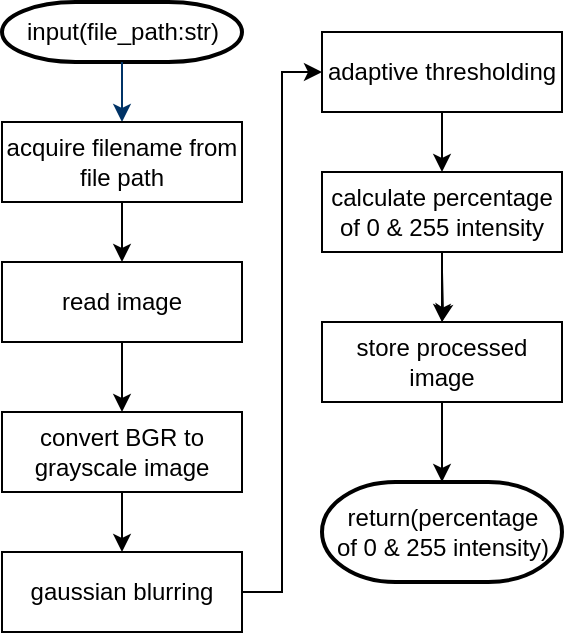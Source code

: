 <mxfile version="21.3.2" type="github">
  <diagram id="6a731a19-8d31-9384-78a2-239565b7b9f0" name="Page-1">
    <mxGraphModel dx="511" dy="599" grid="1" gridSize="10" guides="1" tooltips="1" connect="1" arrows="1" fold="1" page="1" pageScale="1" pageWidth="1169" pageHeight="827" background="none" math="0" shadow="0">
      <root>
        <mxCell id="0" />
        <mxCell id="1" parent="0" />
        <mxCell id="2" value="input(file_path:str)" style="shape=mxgraph.flowchart.terminator;strokeWidth=2;gradientColor=none;gradientDirection=north;fontStyle=0;html=1;" parent="1" vertex="1">
          <mxGeometry x="260" y="50" width="120" height="30" as="geometry" />
        </mxCell>
        <mxCell id="7" style="fontStyle=1;strokeColor=#003366;strokeWidth=1;html=1;entryX=0.5;entryY=0;entryDx=0;entryDy=0;" parent="1" source="2" target="MGm6-nxnrcdxZ3vGSYxh-56" edge="1">
          <mxGeometry relative="1" as="geometry">
            <mxPoint x="320" y="110" as="targetPoint" />
          </mxGeometry>
        </mxCell>
        <mxCell id="MGm6-nxnrcdxZ3vGSYxh-57" style="edgeStyle=orthogonalEdgeStyle;rounded=0;orthogonalLoop=1;jettySize=auto;html=1;exitX=0.5;exitY=1;exitDx=0;exitDy=0;" edge="1" parent="1" source="MGm6-nxnrcdxZ3vGSYxh-56" target="MGm6-nxnrcdxZ3vGSYxh-58">
          <mxGeometry relative="1" as="geometry">
            <mxPoint x="320" y="200" as="targetPoint" />
            <mxPoint x="320.0" y="160" as="sourcePoint" />
          </mxGeometry>
        </mxCell>
        <mxCell id="MGm6-nxnrcdxZ3vGSYxh-56" value="acquire filename from file path" style="rounded=0;whiteSpace=wrap;html=1;" vertex="1" parent="1">
          <mxGeometry x="260" y="110" width="120" height="40" as="geometry" />
        </mxCell>
        <mxCell id="MGm6-nxnrcdxZ3vGSYxh-60" value="" style="edgeStyle=orthogonalEdgeStyle;rounded=0;orthogonalLoop=1;jettySize=auto;html=1;exitX=0.5;exitY=1;exitDx=0;exitDy=0;" edge="1" parent="1" source="MGm6-nxnrcdxZ3vGSYxh-58" target="MGm6-nxnrcdxZ3vGSYxh-59">
          <mxGeometry relative="1" as="geometry">
            <mxPoint x="320.0" y="235" as="sourcePoint" />
          </mxGeometry>
        </mxCell>
        <mxCell id="MGm6-nxnrcdxZ3vGSYxh-58" value="read image" style="rounded=0;whiteSpace=wrap;html=1;" vertex="1" parent="1">
          <mxGeometry x="260" y="180" width="120" height="40" as="geometry" />
        </mxCell>
        <mxCell id="MGm6-nxnrcdxZ3vGSYxh-62" value="" style="edgeStyle=orthogonalEdgeStyle;rounded=0;orthogonalLoop=1;jettySize=auto;html=1;exitX=0.5;exitY=1;exitDx=0;exitDy=0;" edge="1" parent="1" source="MGm6-nxnrcdxZ3vGSYxh-59" target="MGm6-nxnrcdxZ3vGSYxh-61">
          <mxGeometry relative="1" as="geometry">
            <mxPoint x="320.0" y="305" as="sourcePoint" />
          </mxGeometry>
        </mxCell>
        <mxCell id="MGm6-nxnrcdxZ3vGSYxh-59" value="convert BGR to grayscale image" style="rounded=0;whiteSpace=wrap;html=1;" vertex="1" parent="1">
          <mxGeometry x="260" y="255" width="120" height="40" as="geometry" />
        </mxCell>
        <mxCell id="MGm6-nxnrcdxZ3vGSYxh-64" value="" style="edgeStyle=orthogonalEdgeStyle;rounded=0;orthogonalLoop=1;jettySize=auto;html=1;exitX=1;exitY=0.5;exitDx=0;exitDy=0;" edge="1" parent="1" source="MGm6-nxnrcdxZ3vGSYxh-61" target="MGm6-nxnrcdxZ3vGSYxh-63">
          <mxGeometry relative="1" as="geometry">
            <Array as="points">
              <mxPoint x="400" y="345" />
              <mxPoint x="400" y="85" />
            </Array>
          </mxGeometry>
        </mxCell>
        <mxCell id="MGm6-nxnrcdxZ3vGSYxh-61" value="gaussian blurring" style="rounded=0;whiteSpace=wrap;html=1;" vertex="1" parent="1">
          <mxGeometry x="260" y="325" width="120" height="40" as="geometry" />
        </mxCell>
        <mxCell id="MGm6-nxnrcdxZ3vGSYxh-66" value="" style="edgeStyle=orthogonalEdgeStyle;rounded=0;orthogonalLoop=1;jettySize=auto;html=1;exitX=0.5;exitY=1;exitDx=0;exitDy=0;" edge="1" parent="1" source="MGm6-nxnrcdxZ3vGSYxh-63" target="MGm6-nxnrcdxZ3vGSYxh-65">
          <mxGeometry relative="1" as="geometry">
            <mxPoint x="480.0" y="115" as="sourcePoint" />
          </mxGeometry>
        </mxCell>
        <mxCell id="MGm6-nxnrcdxZ3vGSYxh-63" value="adaptive thresholding" style="rounded=0;whiteSpace=wrap;html=1;" vertex="1" parent="1">
          <mxGeometry x="420" y="65" width="120" height="40" as="geometry" />
        </mxCell>
        <mxCell id="MGm6-nxnrcdxZ3vGSYxh-75" value="" style="edgeStyle=orthogonalEdgeStyle;rounded=0;orthogonalLoop=1;jettySize=auto;html=1;" edge="1" parent="1" target="MGm6-nxnrcdxZ3vGSYxh-74">
          <mxGeometry relative="1" as="geometry">
            <mxPoint x="480.0" y="185" as="sourcePoint" />
          </mxGeometry>
        </mxCell>
        <mxCell id="MGm6-nxnrcdxZ3vGSYxh-77" value="" style="edgeStyle=orthogonalEdgeStyle;rounded=0;orthogonalLoop=1;jettySize=auto;html=1;" edge="1" parent="1" source="MGm6-nxnrcdxZ3vGSYxh-65" target="MGm6-nxnrcdxZ3vGSYxh-74">
          <mxGeometry relative="1" as="geometry" />
        </mxCell>
        <mxCell id="MGm6-nxnrcdxZ3vGSYxh-65" value="calculate percentage of 0 &amp;amp; 255 intensity" style="rounded=0;whiteSpace=wrap;html=1;" vertex="1" parent="1">
          <mxGeometry x="420" y="135" width="120" height="40" as="geometry" />
        </mxCell>
        <mxCell id="MGm6-nxnrcdxZ3vGSYxh-69" value="return(percentage &lt;br&gt;of 0 &amp;amp; 255 intensity)" style="shape=mxgraph.flowchart.terminator;strokeWidth=2;gradientColor=none;gradientDirection=north;fontStyle=0;html=1;" vertex="1" parent="1">
          <mxGeometry x="420" y="290" width="120" height="50" as="geometry" />
        </mxCell>
        <mxCell id="MGm6-nxnrcdxZ3vGSYxh-76" style="edgeStyle=orthogonalEdgeStyle;rounded=0;orthogonalLoop=1;jettySize=auto;html=1;exitX=0.5;exitY=1;exitDx=0;exitDy=0;entryX=0.5;entryY=0;entryDx=0;entryDy=0;entryPerimeter=0;" edge="1" parent="1" source="MGm6-nxnrcdxZ3vGSYxh-74" target="MGm6-nxnrcdxZ3vGSYxh-69">
          <mxGeometry relative="1" as="geometry" />
        </mxCell>
        <mxCell id="MGm6-nxnrcdxZ3vGSYxh-74" value="store processed image" style="rounded=0;whiteSpace=wrap;html=1;" vertex="1" parent="1">
          <mxGeometry x="420" y="210" width="120" height="40" as="geometry" />
        </mxCell>
      </root>
    </mxGraphModel>
  </diagram>
</mxfile>
